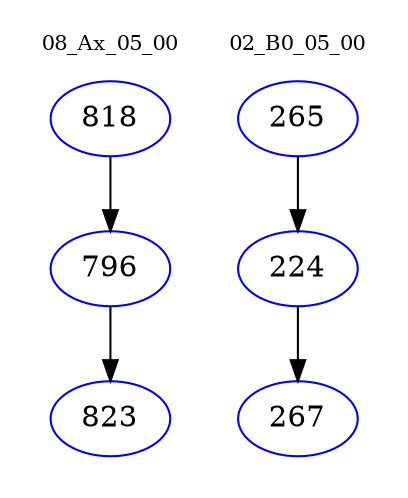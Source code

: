 digraph{
subgraph cluster_0 {
color = white
label = "08_Ax_05_00";
fontsize=10;
T0_818 [label="818", color="blue"]
T0_818 -> T0_796 [color="black"]
T0_796 [label="796", color="blue"]
T0_796 -> T0_823 [color="black"]
T0_823 [label="823", color="blue"]
}
subgraph cluster_1 {
color = white
label = "02_B0_05_00";
fontsize=10;
T1_265 [label="265", color="blue"]
T1_265 -> T1_224 [color="black"]
T1_224 [label="224", color="blue"]
T1_224 -> T1_267 [color="black"]
T1_267 [label="267", color="blue"]
}
}
